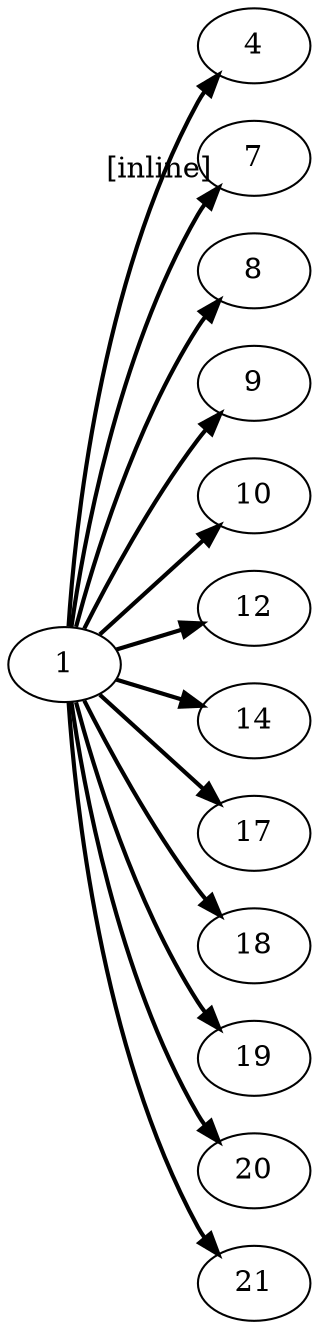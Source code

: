  digraph G{
  edge [style=bold]
  rankdir="LR";
  1 [style="main node",texlbl="suftesi"]







4 [style="main node",texlbl="enumitem"]




  7 [style="main node",texlbl="multicol"]
  8 [style="main node",texlbl="emptypage"]
  9 [style="main node",texlbl="textcase"]
  10 [style="main node",texlbl="ifxetex"]


  12 [style="main node",texlbl="cclicenses"]


  14 [style="main node",texlbl="sostitutefont"]



17   [style="main node",texlbl="extramarks"]
18   [style="main node",texlbl="fancyhdr"]
19  [style="main node",texlbl="titletoc"]
20  [style="main node",texlbl="fixltxhyph"]
21  [style="main node",texlbl="mathpazo"]










  1->4[style=bold,labelfloat= true, label = "[inline]"]







 1->7
 1->8
 1->9
 1->10

 1->12

 1->14



 1->17
 1->18
 1->19
 1->20
 1->21



 }
 
